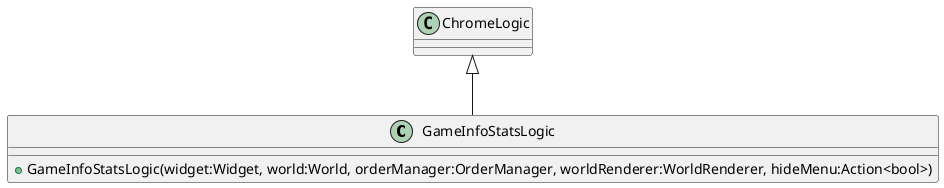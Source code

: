 @startuml
class GameInfoStatsLogic {
    + GameInfoStatsLogic(widget:Widget, world:World, orderManager:OrderManager, worldRenderer:WorldRenderer, hideMenu:Action<bool>)
}
ChromeLogic <|-- GameInfoStatsLogic
@enduml
